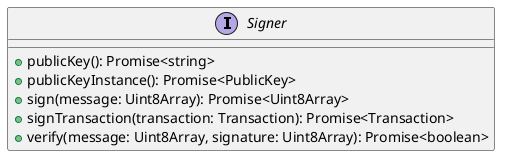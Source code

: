 @startuml
interface Signer {
  + publicKey(): Promise<string>
  + publicKeyInstance(): Promise<PublicKey>
  + sign(message: Uint8Array): Promise<Uint8Array>
  + signTransaction(transaction: Transaction): Promise<Transaction>
  + verify(message: Uint8Array, signature: Uint8Array): Promise<boolean>
}
@enduml